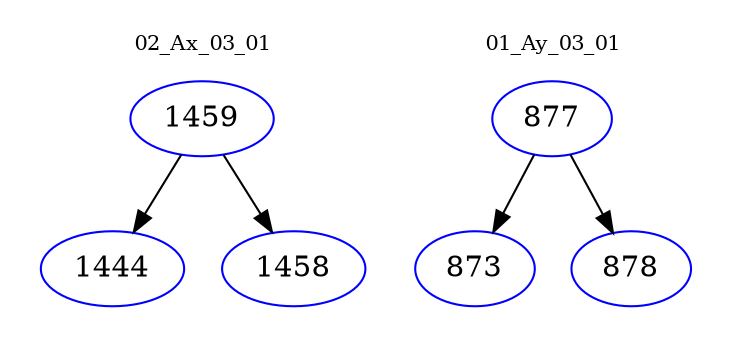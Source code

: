digraph{
subgraph cluster_0 {
color = white
label = "02_Ax_03_01";
fontsize=10;
T0_1459 [label="1459", color="blue"]
T0_1459 -> T0_1444 [color="black"]
T0_1444 [label="1444", color="blue"]
T0_1459 -> T0_1458 [color="black"]
T0_1458 [label="1458", color="blue"]
}
subgraph cluster_1 {
color = white
label = "01_Ay_03_01";
fontsize=10;
T1_877 [label="877", color="blue"]
T1_877 -> T1_873 [color="black"]
T1_873 [label="873", color="blue"]
T1_877 -> T1_878 [color="black"]
T1_878 [label="878", color="blue"]
}
}
